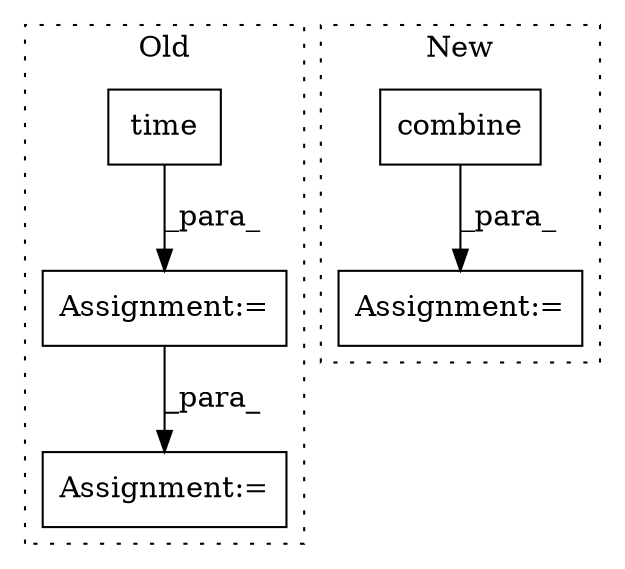 digraph G {
subgraph cluster0 {
1 [label="time" a="32" s="5175,5185" l="5,1" shape="box"];
4 [label="Assignment:=" a="7" s="5240" l="1" shape="box"];
5 [label="Assignment:=" a="7" s="5205" l="1" shape="box"];
label = "Old";
style="dotted";
}
subgraph cluster1 {
2 [label="combine" a="32" s="5059,5091" l="8,1" shape="box"];
3 [label="Assignment:=" a="7" s="5058" l="1" shape="box"];
label = "New";
style="dotted";
}
1 -> 5 [label="_para_"];
2 -> 3 [label="_para_"];
5 -> 4 [label="_para_"];
}